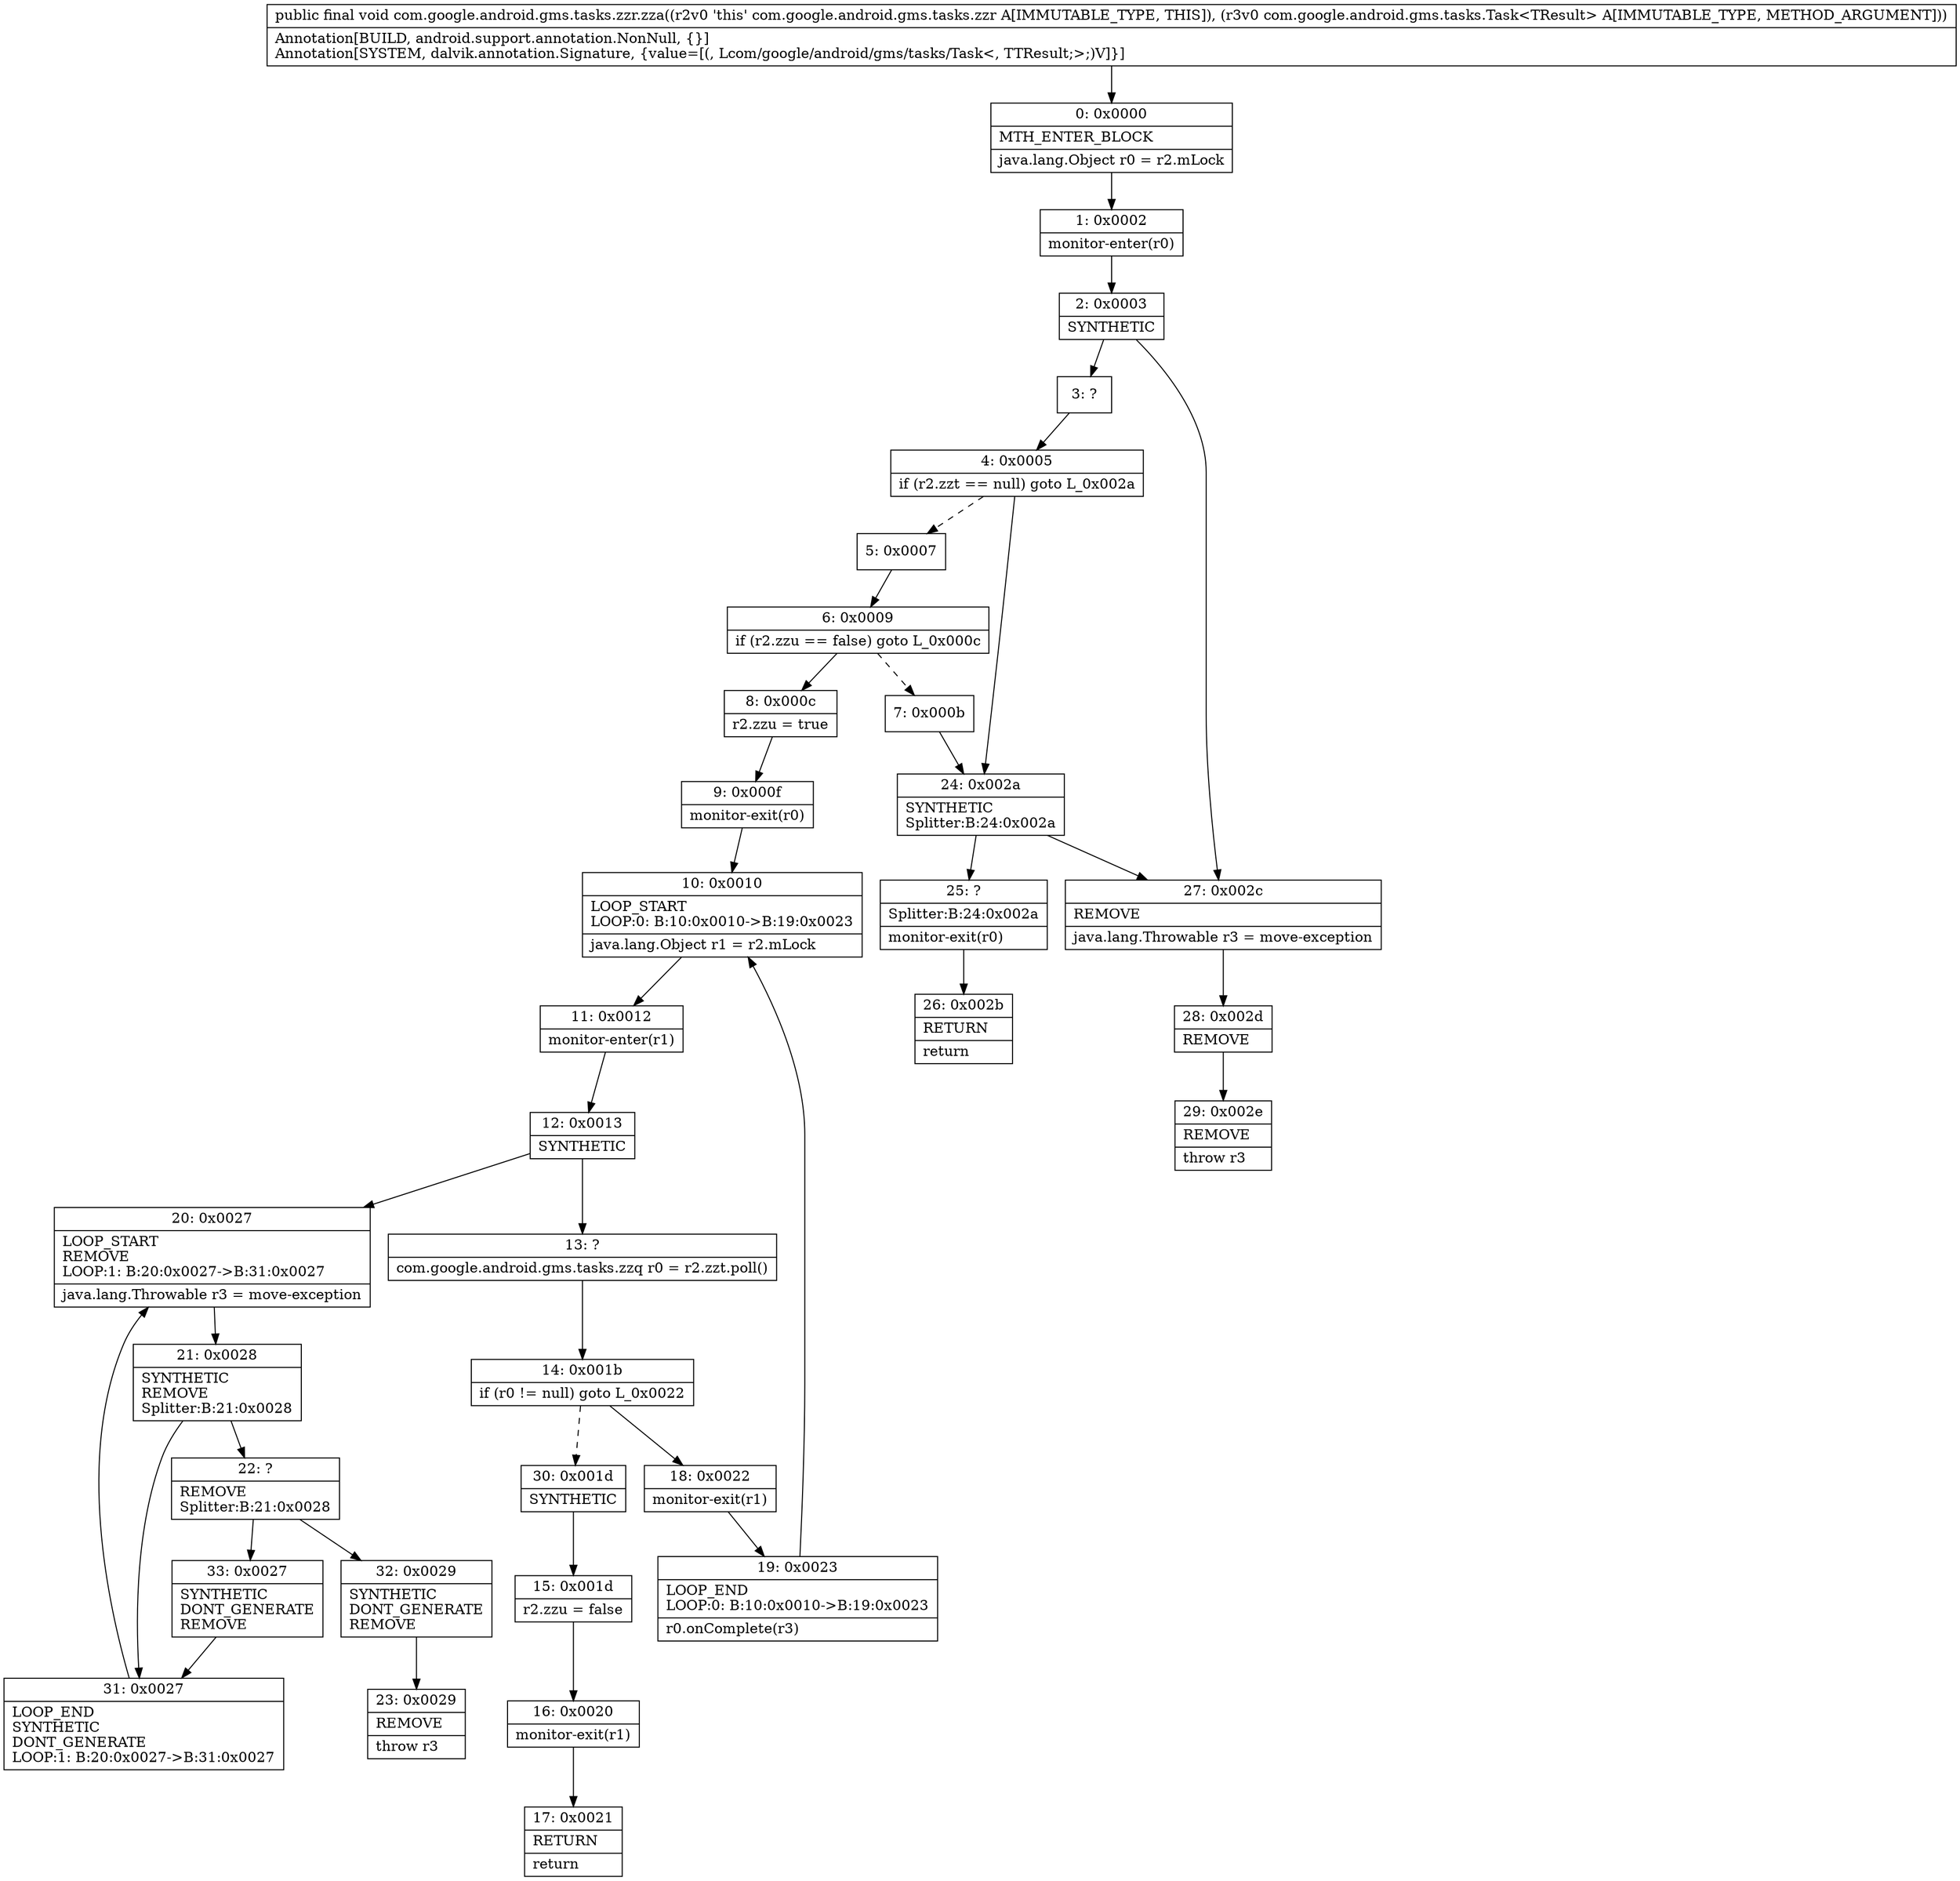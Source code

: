 digraph "CFG forcom.google.android.gms.tasks.zzr.zza(Lcom\/google\/android\/gms\/tasks\/Task;)V" {
Node_0 [shape=record,label="{0\:\ 0x0000|MTH_ENTER_BLOCK\l|java.lang.Object r0 = r2.mLock\l}"];
Node_1 [shape=record,label="{1\:\ 0x0002|monitor\-enter(r0)\l}"];
Node_2 [shape=record,label="{2\:\ 0x0003|SYNTHETIC\l}"];
Node_3 [shape=record,label="{3\:\ ?}"];
Node_4 [shape=record,label="{4\:\ 0x0005|if (r2.zzt == null) goto L_0x002a\l}"];
Node_5 [shape=record,label="{5\:\ 0x0007}"];
Node_6 [shape=record,label="{6\:\ 0x0009|if (r2.zzu == false) goto L_0x000c\l}"];
Node_7 [shape=record,label="{7\:\ 0x000b}"];
Node_8 [shape=record,label="{8\:\ 0x000c|r2.zzu = true\l}"];
Node_9 [shape=record,label="{9\:\ 0x000f|monitor\-exit(r0)\l}"];
Node_10 [shape=record,label="{10\:\ 0x0010|LOOP_START\lLOOP:0: B:10:0x0010\-\>B:19:0x0023\l|java.lang.Object r1 = r2.mLock\l}"];
Node_11 [shape=record,label="{11\:\ 0x0012|monitor\-enter(r1)\l}"];
Node_12 [shape=record,label="{12\:\ 0x0013|SYNTHETIC\l}"];
Node_13 [shape=record,label="{13\:\ ?|com.google.android.gms.tasks.zzq r0 = r2.zzt.poll()\l}"];
Node_14 [shape=record,label="{14\:\ 0x001b|if (r0 != null) goto L_0x0022\l}"];
Node_15 [shape=record,label="{15\:\ 0x001d|r2.zzu = false\l}"];
Node_16 [shape=record,label="{16\:\ 0x0020|monitor\-exit(r1)\l}"];
Node_17 [shape=record,label="{17\:\ 0x0021|RETURN\l|return\l}"];
Node_18 [shape=record,label="{18\:\ 0x0022|monitor\-exit(r1)\l}"];
Node_19 [shape=record,label="{19\:\ 0x0023|LOOP_END\lLOOP:0: B:10:0x0010\-\>B:19:0x0023\l|r0.onComplete(r3)\l}"];
Node_20 [shape=record,label="{20\:\ 0x0027|LOOP_START\lREMOVE\lLOOP:1: B:20:0x0027\-\>B:31:0x0027\l|java.lang.Throwable r3 = move\-exception\l}"];
Node_21 [shape=record,label="{21\:\ 0x0028|SYNTHETIC\lREMOVE\lSplitter:B:21:0x0028\l}"];
Node_22 [shape=record,label="{22\:\ ?|REMOVE\lSplitter:B:21:0x0028\l}"];
Node_23 [shape=record,label="{23\:\ 0x0029|REMOVE\l|throw r3\l}"];
Node_24 [shape=record,label="{24\:\ 0x002a|SYNTHETIC\lSplitter:B:24:0x002a\l}"];
Node_25 [shape=record,label="{25\:\ ?|Splitter:B:24:0x002a\l|monitor\-exit(r0)\l}"];
Node_26 [shape=record,label="{26\:\ 0x002b|RETURN\l|return\l}"];
Node_27 [shape=record,label="{27\:\ 0x002c|REMOVE\l|java.lang.Throwable r3 = move\-exception\l}"];
Node_28 [shape=record,label="{28\:\ 0x002d|REMOVE\l}"];
Node_29 [shape=record,label="{29\:\ 0x002e|REMOVE\l|throw r3\l}"];
Node_30 [shape=record,label="{30\:\ 0x001d|SYNTHETIC\l}"];
Node_31 [shape=record,label="{31\:\ 0x0027|LOOP_END\lSYNTHETIC\lDONT_GENERATE\lLOOP:1: B:20:0x0027\-\>B:31:0x0027\l}"];
Node_32 [shape=record,label="{32\:\ 0x0029|SYNTHETIC\lDONT_GENERATE\lREMOVE\l}"];
Node_33 [shape=record,label="{33\:\ 0x0027|SYNTHETIC\lDONT_GENERATE\lREMOVE\l}"];
MethodNode[shape=record,label="{public final void com.google.android.gms.tasks.zzr.zza((r2v0 'this' com.google.android.gms.tasks.zzr A[IMMUTABLE_TYPE, THIS]), (r3v0 com.google.android.gms.tasks.Task\<TResult\> A[IMMUTABLE_TYPE, METHOD_ARGUMENT]))  | Annotation[BUILD, android.support.annotation.NonNull, \{\}]\lAnnotation[SYSTEM, dalvik.annotation.Signature, \{value=[(, Lcom\/google\/android\/gms\/tasks\/Task\<, TTResult;\>;)V]\}]\l}"];
MethodNode -> Node_0;
Node_0 -> Node_1;
Node_1 -> Node_2;
Node_2 -> Node_3;
Node_2 -> Node_27;
Node_3 -> Node_4;
Node_4 -> Node_5[style=dashed];
Node_4 -> Node_24;
Node_5 -> Node_6;
Node_6 -> Node_7[style=dashed];
Node_6 -> Node_8;
Node_7 -> Node_24;
Node_8 -> Node_9;
Node_9 -> Node_10;
Node_10 -> Node_11;
Node_11 -> Node_12;
Node_12 -> Node_13;
Node_12 -> Node_20;
Node_13 -> Node_14;
Node_14 -> Node_18;
Node_14 -> Node_30[style=dashed];
Node_15 -> Node_16;
Node_16 -> Node_17;
Node_18 -> Node_19;
Node_19 -> Node_10;
Node_20 -> Node_21;
Node_21 -> Node_22;
Node_21 -> Node_31;
Node_22 -> Node_32;
Node_22 -> Node_33;
Node_24 -> Node_25;
Node_24 -> Node_27;
Node_25 -> Node_26;
Node_27 -> Node_28;
Node_28 -> Node_29;
Node_30 -> Node_15;
Node_31 -> Node_20;
Node_32 -> Node_23;
Node_33 -> Node_31;
}

